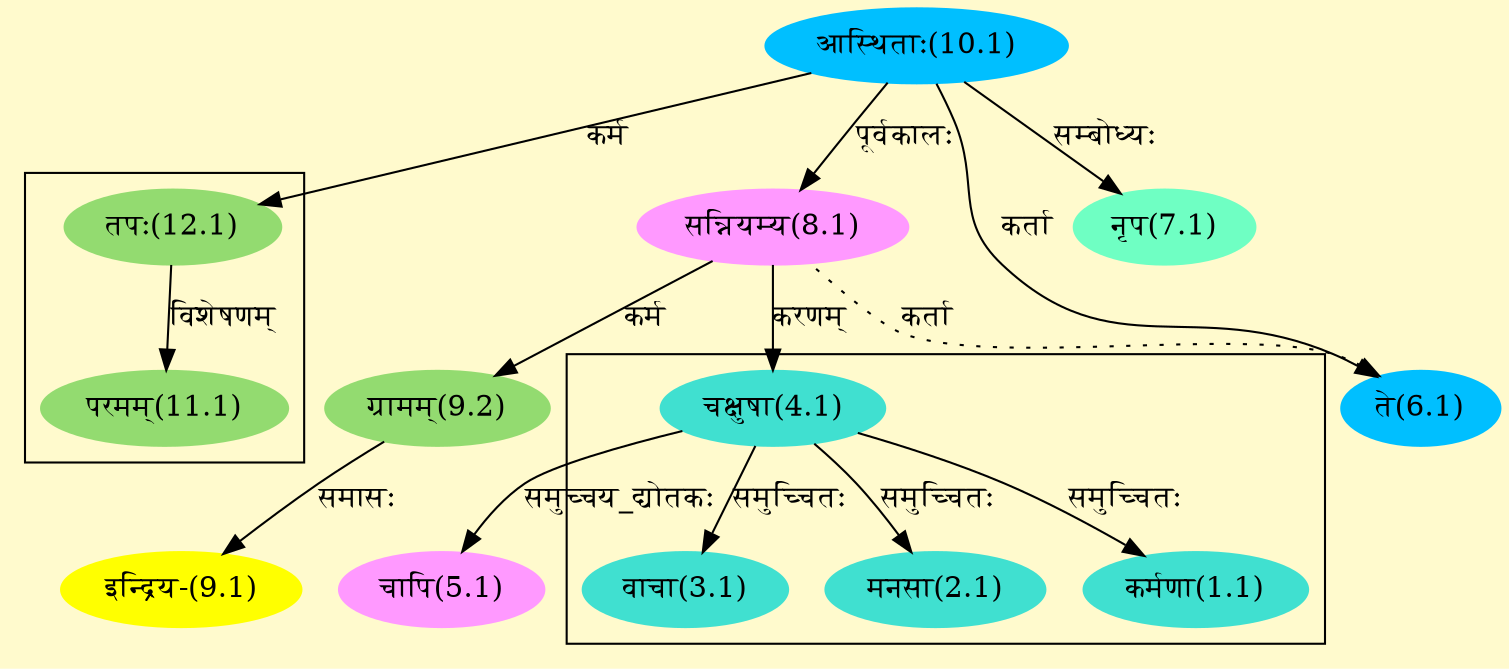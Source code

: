 digraph G{
rankdir=BT;
 compound=true;
 bgcolor="lemonchiffon1";

subgraph cluster_1{
Node1_1 [style=filled, color="#40E0D0" label = "कर्मणा(1.1)"]
Node4_1 [style=filled, color="#40E0D0" label = "चक्षुषा(4.1)"]
Node2_1 [style=filled, color="#40E0D0" label = "मनसा(2.1)"]
Node3_1 [style=filled, color="#40E0D0" label = "वाचा(3.1)"]

}

subgraph cluster_2{
Node11_1 [style=filled, color="#93DB70" label = "परमम्(11.1)"]
Node12_1 [style=filled, color="#93DB70" label = "तपः(12.1)"]

}
Node4_1 [style=filled, color="#40E0D0" label = "चक्षुषा(4.1)"]
Node8_1 [style=filled, color="#FF99FF" label = "सन्नियम्य(8.1)"]
Node5_1 [style=filled, color="#FF99FF" label = "चापि(5.1)"]
Node6_1 [style=filled, color="#00BFFF" label = "ते(6.1)"]
Node10_1 [style=filled, color="#00BFFF" label = "आस्थिताः(10.1)"]
Node7_1 [style=filled, color="#6FFFC3" label = "नृप(7.1)"]
Node9_1 [style=filled, color="#FFFF00" label = "इन्द्रिय-(9.1)"]
Node9_2 [style=filled, color="#93DB70" label = "ग्रामम्(9.2)"]
Node12_1 [style=filled, color="#93DB70" label = "तपः(12.1)"]
/* Start of Relations section */

Node1_1 -> Node4_1 [  label="समुच्चितः"  dir="back" ]
Node2_1 -> Node4_1 [  label="समुच्चितः"  dir="back" ]
Node3_1 -> Node4_1 [  label="समुच्चितः"  dir="back" ]
Node4_1 -> Node8_1 [  label="करणम्"  dir="back" ]
Node5_1 -> Node4_1 [  label="समुच्चय_द्योतकः"  dir="back" ]
Node6_1 -> Node10_1 [  label="कर्ता"  dir="back" ]
Node6_1 -> Node8_1 [ style=dotted label="कर्ता"  dir="back" ]
Node7_1 -> Node10_1 [  label="सम्बोध्यः"  dir="back" ]
Node8_1 -> Node10_1 [  label="पूर्वकालः"  dir="back" ]
Node9_1 -> Node9_2 [  label="समासः"  dir="back" ]
Node9_2 -> Node8_1 [  label="कर्म"  dir="back" ]
Node11_1 -> Node12_1 [  label="विशेषणम्"  dir="back" ]
Node12_1 -> Node10_1 [  label="कर्म"  dir="back" ]
}
